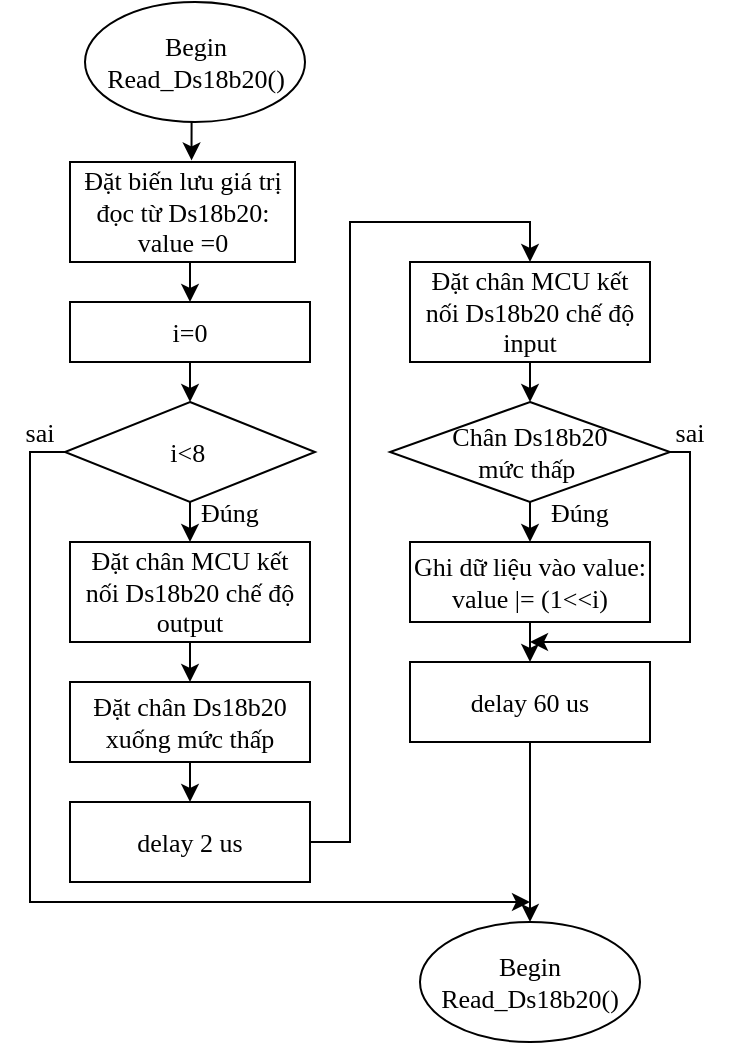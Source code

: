 <mxfile version="13.6.2" type="device"><diagram id="Hvq0VxyvmHhAwARac79n" name="Page-1"><mxGraphModel dx="1264" dy="632" grid="1" gridSize="10" guides="1" tooltips="1" connect="1" arrows="1" fold="1" page="1" pageScale="1" pageWidth="850" pageHeight="1100" math="0" shadow="0"><root><mxCell id="0"/><mxCell id="1" parent="0"/><mxCell id="sGuV5RrIAlKCjvGmY42K-2" style="edgeStyle=orthogonalEdgeStyle;rounded=0;orthogonalLoop=1;jettySize=auto;html=1;exitX=0.5;exitY=1;exitDx=0;exitDy=0;entryX=0.54;entryY=-0.016;entryDx=0;entryDy=0;entryPerimeter=0;" parent="1" source="DECzpNhnJZZd0_zcll8W-1" target="sGuV5RrIAlKCjvGmY42K-1" edge="1"><mxGeometry relative="1" as="geometry"/></mxCell><mxCell id="DECzpNhnJZZd0_zcll8W-1" value="Begin&lt;br style=&quot;font-size: 13px;&quot;&gt;Read_Ds18b20()" style="ellipse;whiteSpace=wrap;html=1;fontFamily=Times New Roman;fontSize=13;" parent="1" vertex="1"><mxGeometry x="217.5" y="170" width="110" height="60" as="geometry"/></mxCell><mxCell id="DECzpNhnJZZd0_zcll8W-9" style="edgeStyle=orthogonalEdgeStyle;rounded=0;orthogonalLoop=1;jettySize=auto;html=1;exitX=0.5;exitY=1;exitDx=0;exitDy=0;entryX=0.5;entryY=0;entryDx=0;entryDy=0;fontFamily=Times New Roman;fontSize=13;" parent="1" source="DECzpNhnJZZd0_zcll8W-4" target="DECzpNhnJZZd0_zcll8W-8" edge="1"><mxGeometry relative="1" as="geometry"/></mxCell><mxCell id="DECzpNhnJZZd0_zcll8W-4" value="i&amp;lt;8&amp;nbsp;" style="rhombus;whiteSpace=wrap;html=1;fontFamily=Times New Roman;fontSize=13;" parent="1" vertex="1"><mxGeometry x="207.5" y="370" width="125" height="50" as="geometry"/></mxCell><mxCell id="DECzpNhnJZZd0_zcll8W-7" style="edgeStyle=orthogonalEdgeStyle;rounded=0;orthogonalLoop=1;jettySize=auto;html=1;exitX=0.5;exitY=1;exitDx=0;exitDy=0;entryX=0.5;entryY=0;entryDx=0;entryDy=0;fontFamily=Times New Roman;fontSize=13;" parent="1" source="DECzpNhnJZZd0_zcll8W-5" target="DECzpNhnJZZd0_zcll8W-4" edge="1"><mxGeometry relative="1" as="geometry"/></mxCell><mxCell id="DECzpNhnJZZd0_zcll8W-5" value="i=0" style="rounded=0;whiteSpace=wrap;html=1;fontFamily=Times New Roman;fontSize=13;" parent="1" vertex="1"><mxGeometry x="210" y="320" width="120" height="30" as="geometry"/></mxCell><mxCell id="DECzpNhnJZZd0_zcll8W-12" style="edgeStyle=orthogonalEdgeStyle;rounded=0;orthogonalLoop=1;jettySize=auto;html=1;exitX=0.5;exitY=1;exitDx=0;exitDy=0;entryX=0.5;entryY=0;entryDx=0;entryDy=0;fontFamily=Times New Roman;fontSize=13;" parent="1" source="DECzpNhnJZZd0_zcll8W-8" target="DECzpNhnJZZd0_zcll8W-10" edge="1"><mxGeometry relative="1" as="geometry"/></mxCell><mxCell id="DECzpNhnJZZd0_zcll8W-8" value="Đặt chân MCU kết nối Ds18b20 chế độ output" style="rounded=0;whiteSpace=wrap;html=1;fontFamily=Times New Roman;fontSize=13;" parent="1" vertex="1"><mxGeometry x="210" y="440" width="120" height="50" as="geometry"/></mxCell><mxCell id="DECzpNhnJZZd0_zcll8W-13" style="edgeStyle=orthogonalEdgeStyle;rounded=0;orthogonalLoop=1;jettySize=auto;html=1;exitX=0.5;exitY=1;exitDx=0;exitDy=0;entryX=0.5;entryY=0;entryDx=0;entryDy=0;fontFamily=Times New Roman;fontSize=13;" parent="1" source="DECzpNhnJZZd0_zcll8W-10" target="DECzpNhnJZZd0_zcll8W-11" edge="1"><mxGeometry relative="1" as="geometry"/></mxCell><mxCell id="DECzpNhnJZZd0_zcll8W-10" value="Đặt chân Ds18b20 xuống mức thấp" style="rounded=0;whiteSpace=wrap;html=1;fontFamily=Times New Roman;fontSize=13;" parent="1" vertex="1"><mxGeometry x="210" y="510" width="120" height="40" as="geometry"/></mxCell><mxCell id="IUuQfVBl9Crnbg-ZOtoE-1" style="edgeStyle=orthogonalEdgeStyle;rounded=0;orthogonalLoop=1;jettySize=auto;html=1;exitX=1;exitY=0.5;exitDx=0;exitDy=0;fontFamily=Times New Roman;fontSize=13;entryX=0.5;entryY=0;entryDx=0;entryDy=0;" parent="1" source="DECzpNhnJZZd0_zcll8W-11" target="sGuV5RrIAlKCjvGmY42K-4" edge="1"><mxGeometry relative="1" as="geometry"><Array as="points"><mxPoint x="350" y="590"/><mxPoint x="350" y="280"/><mxPoint x="440" y="280"/></Array><mxPoint x="440" y="290" as="targetPoint"/></mxGeometry></mxCell><mxCell id="DECzpNhnJZZd0_zcll8W-11" value="delay 2 us" style="rounded=0;whiteSpace=wrap;html=1;fontFamily=Times New Roman;fontSize=13;" parent="1" vertex="1"><mxGeometry x="210" y="570" width="120" height="40" as="geometry"/></mxCell><mxCell id="DECzpNhnJZZd0_zcll8W-21" style="edgeStyle=orthogonalEdgeStyle;rounded=0;orthogonalLoop=1;jettySize=auto;html=1;exitX=0.5;exitY=1;exitDx=0;exitDy=0;entryX=0.5;entryY=0;entryDx=0;entryDy=0;fontFamily=Times New Roman;fontSize=13;" parent="1" target="DECzpNhnJZZd0_zcll8W-16" edge="1"><mxGeometry relative="1" as="geometry"><mxPoint x="440" y="350" as="sourcePoint"/></mxGeometry></mxCell><mxCell id="DECzpNhnJZZd0_zcll8W-18" style="edgeStyle=orthogonalEdgeStyle;rounded=0;orthogonalLoop=1;jettySize=auto;html=1;exitX=0.5;exitY=1;exitDx=0;exitDy=0;entryX=0.5;entryY=0;entryDx=0;entryDy=0;fontFamily=Times New Roman;fontSize=13;" parent="1" source="DECzpNhnJZZd0_zcll8W-16" target="DECzpNhnJZZd0_zcll8W-17" edge="1"><mxGeometry relative="1" as="geometry"/></mxCell><mxCell id="IUuQfVBl9Crnbg-ZOtoE-3" style="edgeStyle=orthogonalEdgeStyle;rounded=0;orthogonalLoop=1;jettySize=auto;html=1;exitX=1;exitY=0.5;exitDx=0;exitDy=0;fontFamily=Times New Roman;fontSize=13;" parent="1" source="DECzpNhnJZZd0_zcll8W-16" edge="1"><mxGeometry relative="1" as="geometry"><mxPoint x="440" y="490" as="targetPoint"/><Array as="points"><mxPoint x="520" y="395"/><mxPoint x="520" y="490"/></Array></mxGeometry></mxCell><mxCell id="DECzpNhnJZZd0_zcll8W-16" value="Chân Ds18b20&lt;br&gt;mức thấp&amp;nbsp;" style="rhombus;whiteSpace=wrap;html=1;fontFamily=Times New Roman;fontSize=13;" parent="1" vertex="1"><mxGeometry x="370" y="370" width="140" height="50" as="geometry"/></mxCell><mxCell id="DECzpNhnJZZd0_zcll8W-23" style="edgeStyle=orthogonalEdgeStyle;rounded=0;orthogonalLoop=1;jettySize=auto;html=1;exitX=0.5;exitY=1;exitDx=0;exitDy=0;entryX=0.5;entryY=0;entryDx=0;entryDy=0;fontFamily=Times New Roman;fontSize=13;" parent="1" source="DECzpNhnJZZd0_zcll8W-17" target="DECzpNhnJZZd0_zcll8W-22" edge="1"><mxGeometry relative="1" as="geometry"/></mxCell><mxCell id="DECzpNhnJZZd0_zcll8W-17" value="Ghi dữ liệu vào value:&lt;br&gt;value |= (1&amp;lt;&amp;lt;i)" style="rounded=0;whiteSpace=wrap;html=1;fontFamily=Times New Roman;fontSize=13;" parent="1" vertex="1"><mxGeometry x="380" y="440" width="120" height="40" as="geometry"/></mxCell><mxCell id="DECzpNhnJZZd0_zcll8W-19" value="Đúng" style="text;html=1;strokeColor=none;fillColor=none;align=center;verticalAlign=middle;whiteSpace=wrap;rounded=0;fontFamily=Times New Roman;fontSize=13;" parent="1" vertex="1"><mxGeometry x="270" y="420" width="40" height="10" as="geometry"/></mxCell><mxCell id="DECzpNhnJZZd0_zcll8W-20" value="Đúng" style="text;html=1;strokeColor=none;fillColor=none;align=center;verticalAlign=middle;whiteSpace=wrap;rounded=0;fontFamily=Times New Roman;fontSize=13;" parent="1" vertex="1"><mxGeometry x="445" y="420" width="40" height="10" as="geometry"/></mxCell><mxCell id="DECzpNhnJZZd0_zcll8W-27" style="edgeStyle=orthogonalEdgeStyle;rounded=0;orthogonalLoop=1;jettySize=auto;html=1;exitX=0.5;exitY=1;exitDx=0;exitDy=0;fontFamily=Times New Roman;fontSize=13;entryX=0.5;entryY=0;entryDx=0;entryDy=0;" parent="1" source="DECzpNhnJZZd0_zcll8W-22" target="DECzpNhnJZZd0_zcll8W-25" edge="1"><mxGeometry relative="1" as="geometry"><mxPoint x="440.0" y="560" as="targetPoint"/></mxGeometry></mxCell><mxCell id="DECzpNhnJZZd0_zcll8W-22" value="delay 60 us" style="rounded=0;whiteSpace=wrap;html=1;fontFamily=Times New Roman;fontSize=13;" parent="1" vertex="1"><mxGeometry x="380" y="500" width="120" height="40" as="geometry"/></mxCell><mxCell id="DECzpNhnJZZd0_zcll8W-25" value="Begin&lt;br style=&quot;font-size: 13px;&quot;&gt;Read_Ds18b20()" style="ellipse;whiteSpace=wrap;html=1;fontFamily=Times New Roman;fontSize=13;" parent="1" vertex="1"><mxGeometry x="385" y="630" width="110" height="60" as="geometry"/></mxCell><mxCell id="IUuQfVBl9Crnbg-ZOtoE-4" style="edgeStyle=orthogonalEdgeStyle;rounded=0;orthogonalLoop=1;jettySize=auto;html=1;exitX=0;exitY=0.5;exitDx=0;exitDy=0;fontFamily=Times New Roman;fontSize=13;" parent="1" source="DECzpNhnJZZd0_zcll8W-4" edge="1"><mxGeometry relative="1" as="geometry"><mxPoint x="440" y="620" as="targetPoint"/><Array as="points"><mxPoint x="190" y="395"/><mxPoint x="190" y="620"/></Array></mxGeometry></mxCell><mxCell id="DECzpNhnJZZd0_zcll8W-34" value="sai" style="text;html=1;strokeColor=none;fillColor=none;align=center;verticalAlign=middle;whiteSpace=wrap;rounded=0;fontFamily=Times New Roman;fontSize=13;" parent="1" vertex="1"><mxGeometry x="175" y="370" width="40" height="30" as="geometry"/></mxCell><mxCell id="DECzpNhnJZZd0_zcll8W-35" value="sai" style="text;html=1;strokeColor=none;fillColor=none;align=center;verticalAlign=middle;whiteSpace=wrap;rounded=0;fontFamily=Times New Roman;fontSize=13;" parent="1" vertex="1"><mxGeometry x="500" y="370" width="40" height="30" as="geometry"/></mxCell><mxCell id="sGuV5RrIAlKCjvGmY42K-3" style="edgeStyle=orthogonalEdgeStyle;rounded=0;orthogonalLoop=1;jettySize=auto;html=1;exitX=0.5;exitY=1;exitDx=0;exitDy=0;entryX=0.5;entryY=0;entryDx=0;entryDy=0;" parent="1" source="sGuV5RrIAlKCjvGmY42K-1" target="DECzpNhnJZZd0_zcll8W-5" edge="1"><mxGeometry relative="1" as="geometry"/></mxCell><mxCell id="sGuV5RrIAlKCjvGmY42K-1" value="Đặt biến lưu giá trị đọc từ Ds18b20: value =0" style="rounded=0;whiteSpace=wrap;html=1;fontFamily=Times New Roman;fontSize=13;" parent="1" vertex="1"><mxGeometry x="210" y="250" width="112.5" height="50" as="geometry"/></mxCell><mxCell id="sGuV5RrIAlKCjvGmY42K-4" value="Đặt chân MCU kết nối Ds18b20 chế độ input" style="rounded=0;whiteSpace=wrap;html=1;fontFamily=Times New Roman;fontSize=13;" parent="1" vertex="1"><mxGeometry x="380" y="300" width="120" height="50" as="geometry"/></mxCell></root></mxGraphModel></diagram></mxfile>